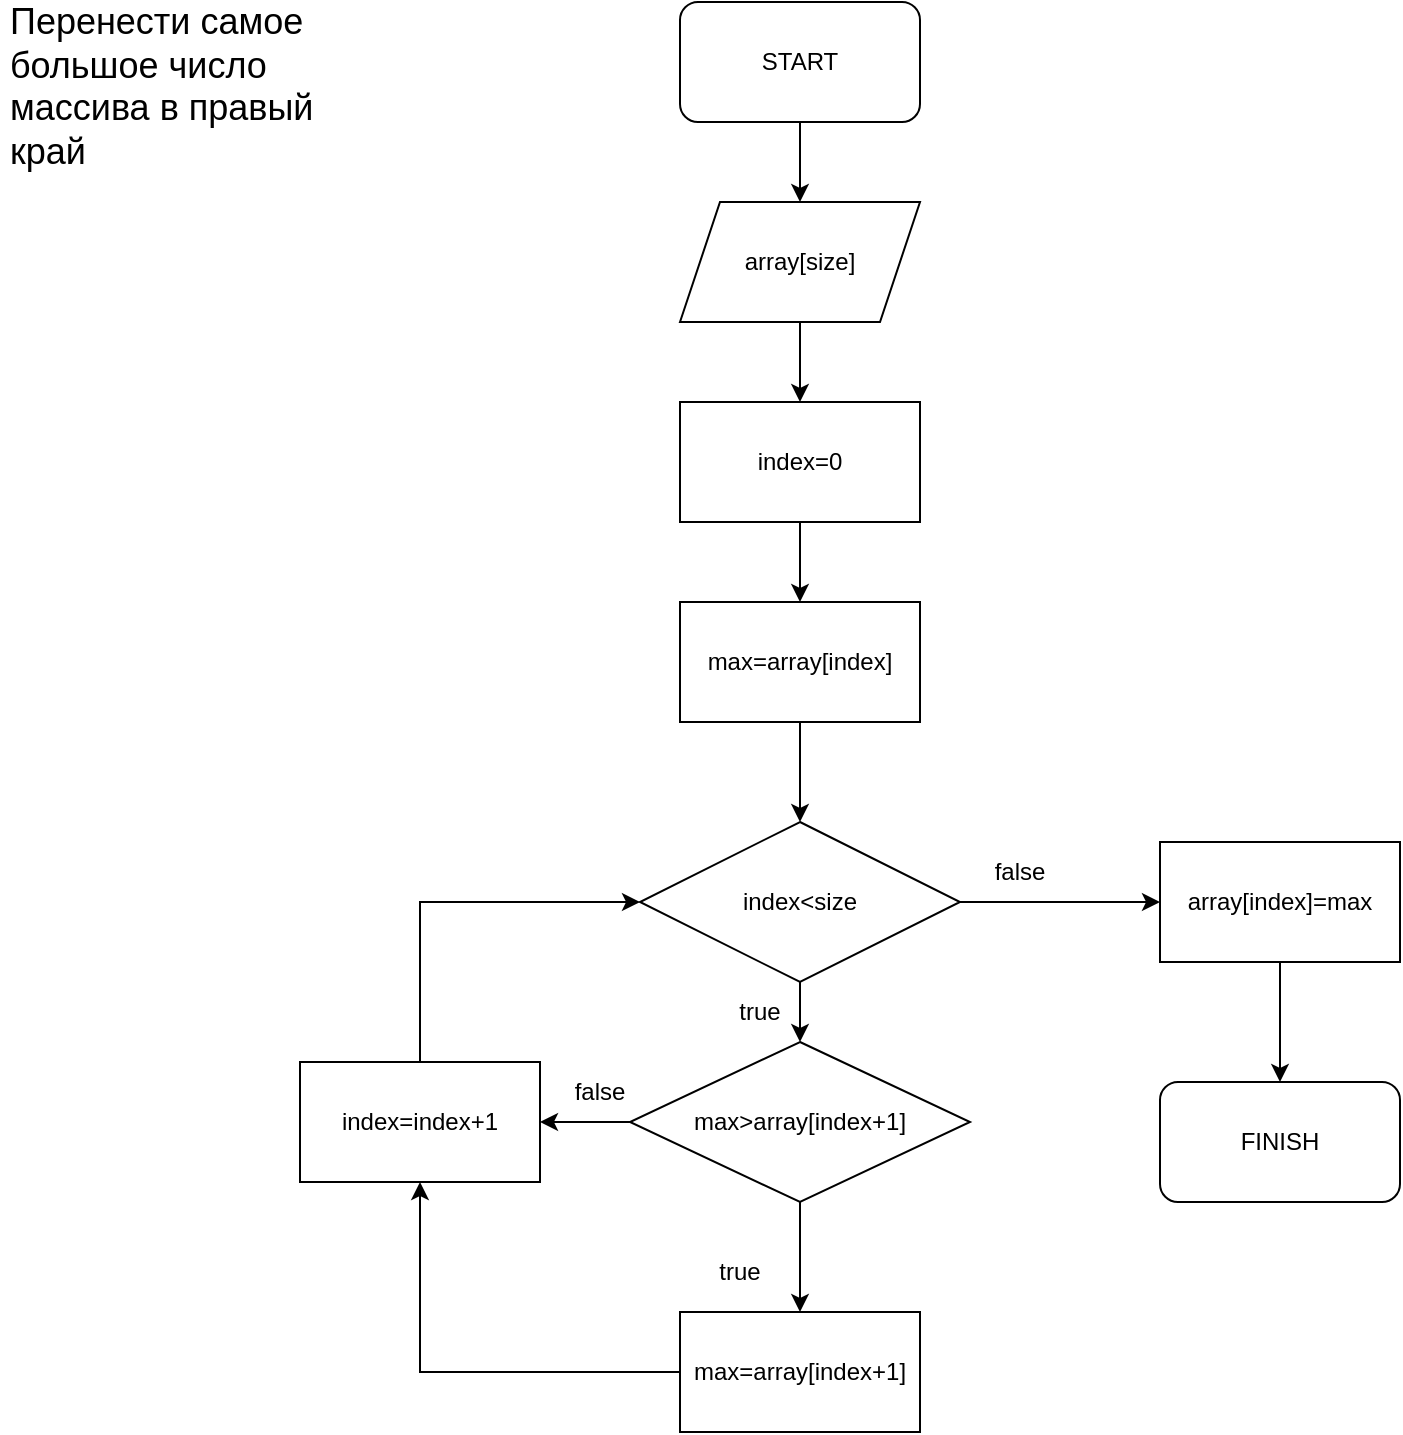 <mxfile version="21.0.2" type="github">
  <diagram name="Страница 1" id="6Y43luDI59apvsy_3ZgI">
    <mxGraphModel dx="880" dy="484" grid="1" gridSize="10" guides="1" tooltips="1" connect="1" arrows="1" fold="1" page="1" pageScale="1" pageWidth="827" pageHeight="1169" math="0" shadow="0">
      <root>
        <mxCell id="0" />
        <mxCell id="1" parent="0" />
        <mxCell id="pu8A1HFBXTmiordrdZQZ-10" value="" style="edgeStyle=orthogonalEdgeStyle;rounded=0;orthogonalLoop=1;jettySize=auto;html=1;" edge="1" parent="1" source="pu8A1HFBXTmiordrdZQZ-11" target="pu8A1HFBXTmiordrdZQZ-13">
          <mxGeometry relative="1" as="geometry" />
        </mxCell>
        <mxCell id="pu8A1HFBXTmiordrdZQZ-11" value="START" style="rounded=1;whiteSpace=wrap;html=1;" vertex="1" parent="1">
          <mxGeometry x="360" y="30" width="120" height="60" as="geometry" />
        </mxCell>
        <mxCell id="pu8A1HFBXTmiordrdZQZ-12" value="" style="edgeStyle=orthogonalEdgeStyle;rounded=0;orthogonalLoop=1;jettySize=auto;html=1;" edge="1" parent="1" source="pu8A1HFBXTmiordrdZQZ-13" target="pu8A1HFBXTmiordrdZQZ-14">
          <mxGeometry relative="1" as="geometry" />
        </mxCell>
        <mxCell id="pu8A1HFBXTmiordrdZQZ-13" value="array[size]" style="shape=parallelogram;perimeter=parallelogramPerimeter;whiteSpace=wrap;html=1;fixedSize=1;" vertex="1" parent="1">
          <mxGeometry x="360" y="130" width="120" height="60" as="geometry" />
        </mxCell>
        <mxCell id="pu8A1HFBXTmiordrdZQZ-17" value="" style="edgeStyle=orthogonalEdgeStyle;rounded=0;orthogonalLoop=1;jettySize=auto;html=1;" edge="1" parent="1" source="pu8A1HFBXTmiordrdZQZ-14" target="pu8A1HFBXTmiordrdZQZ-16">
          <mxGeometry relative="1" as="geometry" />
        </mxCell>
        <mxCell id="pu8A1HFBXTmiordrdZQZ-14" value="index=0" style="rounded=0;whiteSpace=wrap;html=1;" vertex="1" parent="1">
          <mxGeometry x="360" y="230" width="120" height="60" as="geometry" />
        </mxCell>
        <mxCell id="pu8A1HFBXTmiordrdZQZ-15" value="&lt;font style=&quot;font-size: 18px;&quot;&gt;Перенести самое большое число массива в правый край&lt;/font&gt;" style="text;html=1;strokeColor=none;fillColor=none;spacing=5;spacingTop=-20;whiteSpace=wrap;overflow=hidden;rounded=0;" vertex="1" parent="1">
          <mxGeometry x="20" y="40" width="190" height="120" as="geometry" />
        </mxCell>
        <mxCell id="pu8A1HFBXTmiordrdZQZ-32" value="" style="edgeStyle=orthogonalEdgeStyle;rounded=0;orthogonalLoop=1;jettySize=auto;html=1;" edge="1" parent="1" source="pu8A1HFBXTmiordrdZQZ-16" target="pu8A1HFBXTmiordrdZQZ-30">
          <mxGeometry relative="1" as="geometry" />
        </mxCell>
        <mxCell id="pu8A1HFBXTmiordrdZQZ-16" value="max=array[index]" style="rounded=0;whiteSpace=wrap;html=1;" vertex="1" parent="1">
          <mxGeometry x="360" y="330" width="120" height="60" as="geometry" />
        </mxCell>
        <mxCell id="pu8A1HFBXTmiordrdZQZ-22" value="" style="edgeStyle=orthogonalEdgeStyle;rounded=0;orthogonalLoop=1;jettySize=auto;html=1;" edge="1" parent="1" source="pu8A1HFBXTmiordrdZQZ-19" target="pu8A1HFBXTmiordrdZQZ-21">
          <mxGeometry relative="1" as="geometry" />
        </mxCell>
        <mxCell id="pu8A1HFBXTmiordrdZQZ-25" value="" style="edgeStyle=orthogonalEdgeStyle;rounded=0;orthogonalLoop=1;jettySize=auto;html=1;" edge="1" parent="1" source="pu8A1HFBXTmiordrdZQZ-19" target="pu8A1HFBXTmiordrdZQZ-24">
          <mxGeometry relative="1" as="geometry" />
        </mxCell>
        <mxCell id="pu8A1HFBXTmiordrdZQZ-19" value="max&amp;gt;array[index+1]" style="rhombus;whiteSpace=wrap;html=1;" vertex="1" parent="1">
          <mxGeometry x="335" y="550" width="170" height="80" as="geometry" />
        </mxCell>
        <mxCell id="pu8A1HFBXTmiordrdZQZ-29" value="" style="edgeStyle=orthogonalEdgeStyle;rounded=0;orthogonalLoop=1;jettySize=auto;html=1;entryX=0.5;entryY=1;entryDx=0;entryDy=0;" edge="1" parent="1" source="pu8A1HFBXTmiordrdZQZ-21" target="pu8A1HFBXTmiordrdZQZ-24">
          <mxGeometry relative="1" as="geometry">
            <mxPoint x="280" y="715" as="targetPoint" />
          </mxGeometry>
        </mxCell>
        <mxCell id="pu8A1HFBXTmiordrdZQZ-21" value="max=array[index+1]" style="whiteSpace=wrap;html=1;" vertex="1" parent="1">
          <mxGeometry x="360" y="685" width="120" height="60" as="geometry" />
        </mxCell>
        <mxCell id="pu8A1HFBXTmiordrdZQZ-23" value="true" style="text;html=1;strokeColor=none;fillColor=none;align=center;verticalAlign=middle;whiteSpace=wrap;rounded=0;" vertex="1" parent="1">
          <mxGeometry x="360" y="650" width="60" height="30" as="geometry" />
        </mxCell>
        <mxCell id="pu8A1HFBXTmiordrdZQZ-37" value="" style="edgeStyle=orthogonalEdgeStyle;rounded=0;orthogonalLoop=1;jettySize=auto;html=1;entryX=0;entryY=0.5;entryDx=0;entryDy=0;" edge="1" parent="1" source="pu8A1HFBXTmiordrdZQZ-24" target="pu8A1HFBXTmiordrdZQZ-30">
          <mxGeometry relative="1" as="geometry">
            <mxPoint x="230" y="480" as="targetPoint" />
            <Array as="points">
              <mxPoint x="230" y="480" />
            </Array>
          </mxGeometry>
        </mxCell>
        <mxCell id="pu8A1HFBXTmiordrdZQZ-24" value="index=index+1" style="rounded=0;whiteSpace=wrap;html=1;" vertex="1" parent="1">
          <mxGeometry x="170" y="560" width="120" height="60" as="geometry" />
        </mxCell>
        <mxCell id="pu8A1HFBXTmiordrdZQZ-26" value="false" style="text;html=1;strokeColor=none;fillColor=none;align=center;verticalAlign=middle;whiteSpace=wrap;rounded=0;" vertex="1" parent="1">
          <mxGeometry x="290" y="560" width="60" height="30" as="geometry" />
        </mxCell>
        <mxCell id="pu8A1HFBXTmiordrdZQZ-33" value="" style="edgeStyle=orthogonalEdgeStyle;rounded=0;orthogonalLoop=1;jettySize=auto;html=1;" edge="1" parent="1" source="pu8A1HFBXTmiordrdZQZ-30" target="pu8A1HFBXTmiordrdZQZ-19">
          <mxGeometry relative="1" as="geometry" />
        </mxCell>
        <mxCell id="pu8A1HFBXTmiordrdZQZ-42" value="" style="edgeStyle=orthogonalEdgeStyle;rounded=0;orthogonalLoop=1;jettySize=auto;html=1;" edge="1" parent="1" source="pu8A1HFBXTmiordrdZQZ-30" target="pu8A1HFBXTmiordrdZQZ-41">
          <mxGeometry relative="1" as="geometry" />
        </mxCell>
        <mxCell id="pu8A1HFBXTmiordrdZQZ-30" value="index&amp;lt;size" style="rhombus;whiteSpace=wrap;html=1;" vertex="1" parent="1">
          <mxGeometry x="340" y="440" width="160" height="80" as="geometry" />
        </mxCell>
        <mxCell id="pu8A1HFBXTmiordrdZQZ-34" value="true" style="text;html=1;strokeColor=none;fillColor=none;align=center;verticalAlign=middle;whiteSpace=wrap;rounded=0;" vertex="1" parent="1">
          <mxGeometry x="370" y="520" width="60" height="30" as="geometry" />
        </mxCell>
        <mxCell id="pu8A1HFBXTmiordrdZQZ-35" value="false" style="text;html=1;strokeColor=none;fillColor=none;align=center;verticalAlign=middle;whiteSpace=wrap;rounded=0;" vertex="1" parent="1">
          <mxGeometry x="500" y="450" width="60" height="30" as="geometry" />
        </mxCell>
        <mxCell id="pu8A1HFBXTmiordrdZQZ-44" value="" style="edgeStyle=orthogonalEdgeStyle;rounded=0;orthogonalLoop=1;jettySize=auto;html=1;" edge="1" parent="1" source="pu8A1HFBXTmiordrdZQZ-41" target="pu8A1HFBXTmiordrdZQZ-43">
          <mxGeometry relative="1" as="geometry" />
        </mxCell>
        <mxCell id="pu8A1HFBXTmiordrdZQZ-41" value="array[index]=max" style="whiteSpace=wrap;html=1;" vertex="1" parent="1">
          <mxGeometry x="600" y="450" width="120" height="60" as="geometry" />
        </mxCell>
        <mxCell id="pu8A1HFBXTmiordrdZQZ-43" value="FINISH" style="rounded=1;whiteSpace=wrap;html=1;" vertex="1" parent="1">
          <mxGeometry x="600" y="570" width="120" height="60" as="geometry" />
        </mxCell>
      </root>
    </mxGraphModel>
  </diagram>
</mxfile>

